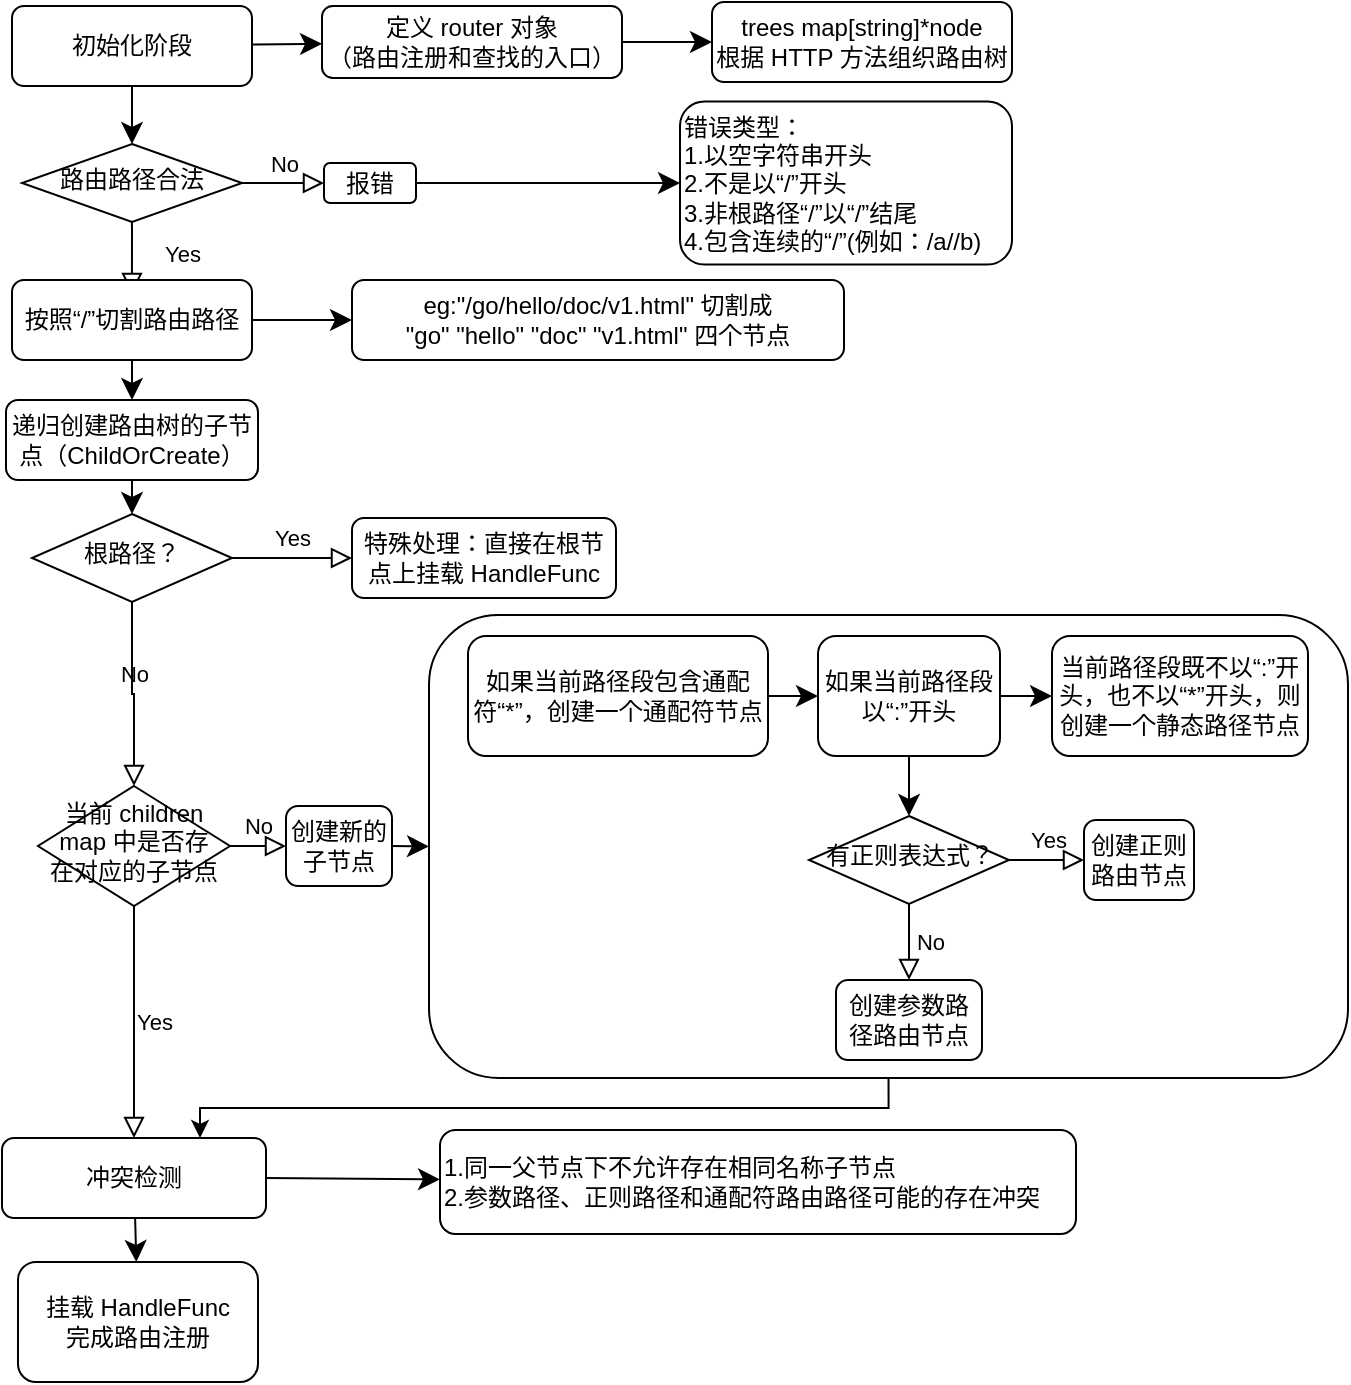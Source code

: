 <mxfile version="24.2.7" type="github">
  <diagram id="C5RBs43oDa-KdzZeNtuy" name="AddRoute">
    <mxGraphModel dx="2221" dy="1064" grid="0" gridSize="10" guides="1" tooltips="1" connect="1" arrows="1" fold="1" page="0" pageScale="1" pageWidth="827" pageHeight="1169" math="0" shadow="0">
      <root>
        <mxCell id="WIyWlLk6GJQsqaUBKTNV-0" />
        <mxCell id="WIyWlLk6GJQsqaUBKTNV-1" parent="WIyWlLk6GJQsqaUBKTNV-0" />
        <mxCell id="j9E833cZXk3YDUvR9N5T-67" value="" style="rounded=1;whiteSpace=wrap;html=1;" vertex="1" parent="WIyWlLk6GJQsqaUBKTNV-1">
          <mxGeometry x="-32.5" y="406.5" width="459.5" height="231.5" as="geometry" />
        </mxCell>
        <mxCell id="j9E833cZXk3YDUvR9N5T-1" value="" style="edgeStyle=none;curved=1;rounded=0;orthogonalLoop=1;jettySize=auto;html=1;fontSize=12;startSize=8;endSize=8;" edge="1" parent="WIyWlLk6GJQsqaUBKTNV-1" source="WIyWlLk6GJQsqaUBKTNV-3" target="j9E833cZXk3YDUvR9N5T-0">
          <mxGeometry relative="1" as="geometry" />
        </mxCell>
        <mxCell id="j9E833cZXk3YDUvR9N5T-7" style="edgeStyle=none;curved=1;rounded=0;orthogonalLoop=1;jettySize=auto;html=1;exitX=0.5;exitY=1;exitDx=0;exitDy=0;entryX=0.5;entryY=0;entryDx=0;entryDy=0;fontSize=12;startSize=8;endSize=8;" edge="1" parent="WIyWlLk6GJQsqaUBKTNV-1" source="WIyWlLk6GJQsqaUBKTNV-3" target="WIyWlLk6GJQsqaUBKTNV-6">
          <mxGeometry relative="1" as="geometry" />
        </mxCell>
        <mxCell id="WIyWlLk6GJQsqaUBKTNV-3" value="初始化阶段" style="rounded=1;whiteSpace=wrap;html=1;fontSize=12;glass=0;strokeWidth=1;shadow=0;" parent="WIyWlLk6GJQsqaUBKTNV-1" vertex="1">
          <mxGeometry x="-241" y="102" width="120" height="40" as="geometry" />
        </mxCell>
        <mxCell id="WIyWlLk6GJQsqaUBKTNV-4" value="Yes" style="rounded=0;html=1;jettySize=auto;orthogonalLoop=1;fontSize=11;endArrow=block;endFill=0;endSize=8;strokeWidth=1;shadow=0;labelBackgroundColor=none;edgeStyle=orthogonalEdgeStyle;" parent="WIyWlLk6GJQsqaUBKTNV-1" edge="1">
          <mxGeometry x="0.396" y="26" relative="1" as="geometry">
            <mxPoint x="-1" as="offset" />
            <mxPoint x="-181.46" y="180.5" as="sourcePoint" />
            <mxPoint x="-181.04" y="246" as="targetPoint" />
          </mxGeometry>
        </mxCell>
        <mxCell id="WIyWlLk6GJQsqaUBKTNV-5" value="No" style="edgeStyle=orthogonalEdgeStyle;rounded=0;html=1;jettySize=auto;orthogonalLoop=1;fontSize=11;endArrow=block;endFill=0;endSize=8;strokeWidth=1;shadow=0;labelBackgroundColor=none;" parent="WIyWlLk6GJQsqaUBKTNV-1" source="WIyWlLk6GJQsqaUBKTNV-6" target="WIyWlLk6GJQsqaUBKTNV-7" edge="1">
          <mxGeometry x="0.024" y="10" relative="1" as="geometry">
            <mxPoint as="offset" />
          </mxGeometry>
        </mxCell>
        <mxCell id="WIyWlLk6GJQsqaUBKTNV-6" value="路由路径合法" style="rhombus;whiteSpace=wrap;html=1;shadow=0;fontFamily=Helvetica;fontSize=12;align=center;strokeWidth=1;spacing=6;spacingTop=-4;" parent="WIyWlLk6GJQsqaUBKTNV-1" vertex="1">
          <mxGeometry x="-236" y="171" width="110" height="39" as="geometry" />
        </mxCell>
        <mxCell id="j9E833cZXk3YDUvR9N5T-5" value="" style="edgeStyle=none;curved=1;rounded=0;orthogonalLoop=1;jettySize=auto;html=1;fontSize=12;startSize=8;endSize=8;" edge="1" parent="WIyWlLk6GJQsqaUBKTNV-1" source="WIyWlLk6GJQsqaUBKTNV-7" target="j9E833cZXk3YDUvR9N5T-4">
          <mxGeometry relative="1" as="geometry" />
        </mxCell>
        <mxCell id="WIyWlLk6GJQsqaUBKTNV-7" value="报错" style="rounded=1;whiteSpace=wrap;html=1;fontSize=12;glass=0;strokeWidth=1;shadow=0;" parent="WIyWlLk6GJQsqaUBKTNV-1" vertex="1">
          <mxGeometry x="-85" y="180.5" width="46" height="20" as="geometry" />
        </mxCell>
        <mxCell id="WIyWlLk6GJQsqaUBKTNV-9" value="Yes" style="edgeStyle=orthogonalEdgeStyle;rounded=0;html=1;jettySize=auto;orthogonalLoop=1;fontSize=11;endArrow=block;endFill=0;endSize=8;strokeWidth=1;shadow=0;labelBackgroundColor=none;" parent="WIyWlLk6GJQsqaUBKTNV-1" source="WIyWlLk6GJQsqaUBKTNV-10" target="WIyWlLk6GJQsqaUBKTNV-12" edge="1">
          <mxGeometry y="10" relative="1" as="geometry">
            <mxPoint as="offset" />
          </mxGeometry>
        </mxCell>
        <mxCell id="WIyWlLk6GJQsqaUBKTNV-10" value="根路径？" style="rhombus;whiteSpace=wrap;html=1;shadow=0;fontFamily=Helvetica;fontSize=12;align=center;strokeWidth=1;spacing=6;spacingTop=-4;" parent="WIyWlLk6GJQsqaUBKTNV-1" vertex="1">
          <mxGeometry x="-231" y="356" width="100" height="44" as="geometry" />
        </mxCell>
        <mxCell id="WIyWlLk6GJQsqaUBKTNV-12" value="特殊处理：直接在根节点上挂载 HandleFunc&lt;span class=&quot;eusoft-eudic-chrome-extension-translate-content&quot;&gt;&lt;/span&gt;" style="rounded=1;whiteSpace=wrap;html=1;fontSize=12;glass=0;strokeWidth=1;shadow=0;" parent="WIyWlLk6GJQsqaUBKTNV-1" vertex="1">
          <mxGeometry x="-71" y="358" width="132" height="40" as="geometry" />
        </mxCell>
        <mxCell id="j9E833cZXk3YDUvR9N5T-3" value="" style="edgeStyle=none;curved=1;rounded=0;orthogonalLoop=1;jettySize=auto;html=1;fontSize=12;startSize=8;endSize=8;" edge="1" parent="WIyWlLk6GJQsqaUBKTNV-1" source="j9E833cZXk3YDUvR9N5T-0" target="j9E833cZXk3YDUvR9N5T-2">
          <mxGeometry relative="1" as="geometry" />
        </mxCell>
        <mxCell id="j9E833cZXk3YDUvR9N5T-0" value="定义 router 对象&lt;div&gt;（路由注册和查找的入口）&lt;/div&gt;" style="rounded=1;whiteSpace=wrap;html=1;fontSize=12;glass=0;strokeWidth=1;shadow=0;" vertex="1" parent="WIyWlLk6GJQsqaUBKTNV-1">
          <mxGeometry x="-86" y="102" width="150" height="36" as="geometry" />
        </mxCell>
        <mxCell id="j9E833cZXk3YDUvR9N5T-2" value="&lt;div&gt;&lt;span style=&quot;white-space: normal;&quot;&gt;trees map[string]*node&lt;/span&gt;&lt;/div&gt;&lt;div&gt;根据 HTTP 方法组织路由树&lt;/div&gt;" style="whiteSpace=wrap;html=1;rounded=1;glass=0;strokeWidth=1;shadow=0;" vertex="1" parent="WIyWlLk6GJQsqaUBKTNV-1">
          <mxGeometry x="109" y="100" width="150" height="40" as="geometry" />
        </mxCell>
        <mxCell id="j9E833cZXk3YDUvR9N5T-4" value="错误类型：&lt;div&gt;1.以空字符串开头&lt;/div&gt;&lt;div data-eusoft-did-translate-attribute-en=&quot;1&quot;&gt;2.不是以“/”开头&lt;span class=&quot;eusoft-eudic-chrome-extension-translate-content&quot;&gt;&lt;/span&gt;&lt;/div&gt;&lt;div data-eusoft-did-translate-attribute-en=&quot;1&quot;&gt;3.非根路径“/”以“/”结尾&lt;span class=&quot;eusoft-eudic-chrome-extension-translate-content&quot;&gt;&lt;/span&gt;&lt;/div&gt;&lt;div data-eusoft-did-translate-attribute-en=&quot;1&quot;&gt;4.包含连续的“/”(例如：/a//b)&lt;/div&gt;" style="whiteSpace=wrap;html=1;rounded=1;glass=0;strokeWidth=1;shadow=0;align=left;" vertex="1" parent="WIyWlLk6GJQsqaUBKTNV-1">
          <mxGeometry x="93" y="149.75" width="166" height="81.5" as="geometry" />
        </mxCell>
        <mxCell id="j9E833cZXk3YDUvR9N5T-14" value="" style="edgeStyle=none;curved=1;rounded=0;orthogonalLoop=1;jettySize=auto;html=1;fontSize=12;startSize=8;endSize=8;" edge="1" parent="WIyWlLk6GJQsqaUBKTNV-1" source="j9E833cZXk3YDUvR9N5T-10" target="j9E833cZXk3YDUvR9N5T-13">
          <mxGeometry relative="1" as="geometry" />
        </mxCell>
        <mxCell id="j9E833cZXk3YDUvR9N5T-21" value="" style="edgeStyle=none;curved=1;rounded=0;orthogonalLoop=1;jettySize=auto;html=1;fontSize=12;startSize=8;endSize=8;" edge="1" parent="WIyWlLk6GJQsqaUBKTNV-1" source="j9E833cZXk3YDUvR9N5T-10" target="j9E833cZXk3YDUvR9N5T-20">
          <mxGeometry relative="1" as="geometry" />
        </mxCell>
        <mxCell id="j9E833cZXk3YDUvR9N5T-10" value="按照“/”切割路由路径" style="rounded=1;whiteSpace=wrap;html=1;fontSize=12;glass=0;strokeWidth=1;shadow=0;" vertex="1" parent="WIyWlLk6GJQsqaUBKTNV-1">
          <mxGeometry x="-241" y="239" width="120" height="40" as="geometry" />
        </mxCell>
        <mxCell id="j9E833cZXk3YDUvR9N5T-13" value="eg:&quot;/go/hello/doc/v1.html&quot; 切割成&lt;div&gt;&quot;go&quot; &quot;hello&quot; &quot;doc&quot; &quot;v1.html&quot; 四个节点&lt;/div&gt;" style="whiteSpace=wrap;html=1;rounded=1;glass=0;strokeWidth=1;shadow=0;" vertex="1" parent="WIyWlLk6GJQsqaUBKTNV-1">
          <mxGeometry x="-71" y="239" width="246" height="40" as="geometry" />
        </mxCell>
        <mxCell id="j9E833cZXk3YDUvR9N5T-30" style="edgeStyle=none;curved=1;rounded=0;orthogonalLoop=1;jettySize=auto;html=1;exitX=0.5;exitY=1;exitDx=0;exitDy=0;entryX=0.5;entryY=0;entryDx=0;entryDy=0;fontSize=12;startSize=8;endSize=8;" edge="1" parent="WIyWlLk6GJQsqaUBKTNV-1" source="j9E833cZXk3YDUvR9N5T-20" target="WIyWlLk6GJQsqaUBKTNV-10">
          <mxGeometry relative="1" as="geometry" />
        </mxCell>
        <mxCell id="j9E833cZXk3YDUvR9N5T-20" value="递归创建路由树的子节点（ChildOrCreate）" style="whiteSpace=wrap;html=1;rounded=1;glass=0;strokeWidth=1;shadow=0;" vertex="1" parent="WIyWlLk6GJQsqaUBKTNV-1">
          <mxGeometry x="-244" y="299" width="126" height="40" as="geometry" />
        </mxCell>
        <mxCell id="j9E833cZXk3YDUvR9N5T-34" value="当前 children map 中是否存在对应的子节点" style="rhombus;whiteSpace=wrap;html=1;shadow=0;fontFamily=Helvetica;fontSize=12;align=center;strokeWidth=1;spacing=6;spacingTop=-4;" vertex="1" parent="WIyWlLk6GJQsqaUBKTNV-1">
          <mxGeometry x="-228" y="492" width="96" height="60" as="geometry" />
        </mxCell>
        <mxCell id="j9E833cZXk3YDUvR9N5T-40" value="Yes" style="edgeStyle=orthogonalEdgeStyle;rounded=0;html=1;jettySize=auto;orthogonalLoop=1;fontSize=11;endArrow=block;endFill=0;endSize=8;strokeWidth=1;shadow=0;labelBackgroundColor=none;exitX=0.5;exitY=1;exitDx=0;exitDy=0;entryX=0.5;entryY=0;entryDx=0;entryDy=0;" edge="1" parent="WIyWlLk6GJQsqaUBKTNV-1" source="j9E833cZXk3YDUvR9N5T-34" target="j9E833cZXk3YDUvR9N5T-41">
          <mxGeometry y="10" relative="1" as="geometry">
            <mxPoint as="offset" />
            <mxPoint x="-132" y="440" as="sourcePoint" />
            <mxPoint x="-5" y="390" as="targetPoint" />
          </mxGeometry>
        </mxCell>
        <mxCell id="j9E833cZXk3YDUvR9N5T-76" value="" style="edgeStyle=none;curved=1;rounded=0;orthogonalLoop=1;jettySize=auto;html=1;fontSize=12;startSize=8;endSize=8;exitX=1;exitY=0.5;exitDx=0;exitDy=0;" edge="1" parent="WIyWlLk6GJQsqaUBKTNV-1" source="j9E833cZXk3YDUvR9N5T-41" target="j9E833cZXk3YDUvR9N5T-75">
          <mxGeometry relative="1" as="geometry" />
        </mxCell>
        <mxCell id="j9E833cZXk3YDUvR9N5T-79" value="" style="edgeStyle=none;curved=1;rounded=0;orthogonalLoop=1;jettySize=auto;html=1;fontSize=12;startSize=8;endSize=8;" edge="1" parent="WIyWlLk6GJQsqaUBKTNV-1" source="j9E833cZXk3YDUvR9N5T-41" target="j9E833cZXk3YDUvR9N5T-78">
          <mxGeometry relative="1" as="geometry" />
        </mxCell>
        <mxCell id="j9E833cZXk3YDUvR9N5T-41" value="冲突检测&lt;span class=&quot;eusoft-eudic-chrome-extension-translate-content&quot;&gt;&lt;/span&gt;" style="rounded=1;whiteSpace=wrap;html=1;fontSize=12;glass=0;strokeWidth=1;shadow=0;" vertex="1" parent="WIyWlLk6GJQsqaUBKTNV-1">
          <mxGeometry x="-246" y="668" width="132" height="40" as="geometry" />
        </mxCell>
        <mxCell id="j9E833cZXk3YDUvR9N5T-45" value="" style="edgeStyle=none;curved=1;rounded=0;orthogonalLoop=1;jettySize=auto;html=1;fontSize=12;startSize=8;endSize=8;entryX=0;entryY=0.5;entryDx=0;entryDy=0;exitX=1;exitY=0.5;exitDx=0;exitDy=0;" edge="1" parent="WIyWlLk6GJQsqaUBKTNV-1" source="j9E833cZXk3YDUvR9N5T-42" target="j9E833cZXk3YDUvR9N5T-67">
          <mxGeometry relative="1" as="geometry" />
        </mxCell>
        <mxCell id="j9E833cZXk3YDUvR9N5T-42" value="创建新的子节点&lt;span class=&quot;eusoft-eudic-chrome-extension-translate-content&quot;&gt;&lt;/span&gt;" style="rounded=1;whiteSpace=wrap;html=1;fontSize=12;glass=0;strokeWidth=1;shadow=0;" vertex="1" parent="WIyWlLk6GJQsqaUBKTNV-1">
          <mxGeometry x="-104" y="502" width="53" height="40" as="geometry" />
        </mxCell>
        <mxCell id="j9E833cZXk3YDUvR9N5T-43" value="No" style="edgeStyle=orthogonalEdgeStyle;rounded=0;html=1;jettySize=auto;orthogonalLoop=1;fontSize=11;endArrow=block;endFill=0;endSize=8;strokeWidth=1;shadow=0;labelBackgroundColor=none;exitX=1;exitY=0.5;exitDx=0;exitDy=0;entryX=0;entryY=0.5;entryDx=0;entryDy=0;" edge="1" parent="WIyWlLk6GJQsqaUBKTNV-1" source="j9E833cZXk3YDUvR9N5T-34" target="j9E833cZXk3YDUvR9N5T-42">
          <mxGeometry y="10" relative="1" as="geometry">
            <mxPoint as="offset" />
            <mxPoint x="-146" y="522" as="sourcePoint" />
            <mxPoint x="-76" y="522" as="targetPoint" />
          </mxGeometry>
        </mxCell>
        <mxCell id="j9E833cZXk3YDUvR9N5T-47" value="" style="edgeStyle=none;curved=1;rounded=0;orthogonalLoop=1;jettySize=auto;html=1;fontSize=12;startSize=8;endSize=8;exitX=1;exitY=0.5;exitDx=0;exitDy=0;" edge="1" parent="WIyWlLk6GJQsqaUBKTNV-1" source="j9E833cZXk3YDUvR9N5T-44" target="j9E833cZXk3YDUvR9N5T-46">
          <mxGeometry relative="1" as="geometry">
            <mxPoint x="128" y="443" as="sourcePoint" />
          </mxGeometry>
        </mxCell>
        <mxCell id="j9E833cZXk3YDUvR9N5T-44" value="如果当前路径段包含通配符“*”，创建一个通配符节点" style="whiteSpace=wrap;html=1;rounded=1;glass=0;strokeWidth=1;shadow=0;" vertex="1" parent="WIyWlLk6GJQsqaUBKTNV-1">
          <mxGeometry x="-13" y="417" width="150" height="60" as="geometry" />
        </mxCell>
        <mxCell id="j9E833cZXk3YDUvR9N5T-54" style="edgeStyle=none;curved=1;rounded=0;orthogonalLoop=1;jettySize=auto;html=1;entryX=0.5;entryY=0;entryDx=0;entryDy=0;fontSize=12;startSize=8;endSize=8;" edge="1" parent="WIyWlLk6GJQsqaUBKTNV-1" source="j9E833cZXk3YDUvR9N5T-46" target="j9E833cZXk3YDUvR9N5T-48">
          <mxGeometry relative="1" as="geometry" />
        </mxCell>
        <mxCell id="j9E833cZXk3YDUvR9N5T-62" style="edgeStyle=none;curved=1;rounded=0;orthogonalLoop=1;jettySize=auto;html=1;exitX=1;exitY=0.5;exitDx=0;exitDy=0;entryX=0;entryY=0.5;entryDx=0;entryDy=0;fontSize=12;startSize=8;endSize=8;" edge="1" parent="WIyWlLk6GJQsqaUBKTNV-1" source="j9E833cZXk3YDUvR9N5T-46" target="j9E833cZXk3YDUvR9N5T-61">
          <mxGeometry relative="1" as="geometry" />
        </mxCell>
        <mxCell id="j9E833cZXk3YDUvR9N5T-46" value="如果当前路径段以“:”开头" style="whiteSpace=wrap;html=1;rounded=1;glass=0;strokeWidth=1;shadow=0;" vertex="1" parent="WIyWlLk6GJQsqaUBKTNV-1">
          <mxGeometry x="162" y="417" width="91" height="60" as="geometry" />
        </mxCell>
        <mxCell id="j9E833cZXk3YDUvR9N5T-48" value="有正则表达式？" style="rhombus;whiteSpace=wrap;html=1;shadow=0;fontFamily=Helvetica;fontSize=12;align=center;strokeWidth=1;spacing=6;spacingTop=-4;" vertex="1" parent="WIyWlLk6GJQsqaUBKTNV-1">
          <mxGeometry x="157.5" y="507" width="100" height="44" as="geometry" />
        </mxCell>
        <mxCell id="j9E833cZXk3YDUvR9N5T-55" value="Yes" style="edgeStyle=orthogonalEdgeStyle;rounded=0;html=1;jettySize=auto;orthogonalLoop=1;fontSize=11;endArrow=block;endFill=0;endSize=8;strokeWidth=1;shadow=0;labelBackgroundColor=none;exitX=1;exitY=0.5;exitDx=0;exitDy=0;entryX=0;entryY=0.5;entryDx=0;entryDy=0;" edge="1" parent="WIyWlLk6GJQsqaUBKTNV-1" target="j9E833cZXk3YDUvR9N5T-56" source="j9E833cZXk3YDUvR9N5T-48">
          <mxGeometry y="10" relative="1" as="geometry">
            <mxPoint as="offset" />
            <mxPoint x="271" y="523" as="sourcePoint" />
            <mxPoint x="326" y="525" as="targetPoint" />
          </mxGeometry>
        </mxCell>
        <mxCell id="j9E833cZXk3YDUvR9N5T-56" value="创建正则路由节点&lt;span class=&quot;eusoft-eudic-chrome-extension-translate-content&quot;&gt;&lt;/span&gt;" style="rounded=1;whiteSpace=wrap;html=1;fontSize=12;glass=0;strokeWidth=1;shadow=0;" vertex="1" parent="WIyWlLk6GJQsqaUBKTNV-1">
          <mxGeometry x="295" y="509" width="55" height="40" as="geometry" />
        </mxCell>
        <mxCell id="j9E833cZXk3YDUvR9N5T-59" value="No" style="edgeStyle=orthogonalEdgeStyle;rounded=0;html=1;jettySize=auto;orthogonalLoop=1;fontSize=11;endArrow=block;endFill=0;endSize=8;strokeWidth=1;shadow=0;labelBackgroundColor=none;exitX=0.5;exitY=1;exitDx=0;exitDy=0;entryX=0.5;entryY=0;entryDx=0;entryDy=0;" edge="1" parent="WIyWlLk6GJQsqaUBKTNV-1" source="j9E833cZXk3YDUvR9N5T-48" target="j9E833cZXk3YDUvR9N5T-60">
          <mxGeometry y="10" relative="1" as="geometry">
            <mxPoint as="offset" />
            <mxPoint x="146.5" y="547.0" as="sourcePoint" />
            <mxPoint x="130" y="585" as="targetPoint" />
            <Array as="points">
              <mxPoint x="208" y="573" />
              <mxPoint x="208" y="573" />
            </Array>
          </mxGeometry>
        </mxCell>
        <mxCell id="j9E833cZXk3YDUvR9N5T-60" value="创建参数路径路由节点&lt;span class=&quot;eusoft-eudic-chrome-extension-translate-content&quot;&gt;&lt;/span&gt;" style="rounded=1;whiteSpace=wrap;html=1;fontSize=12;glass=0;strokeWidth=1;shadow=0;" vertex="1" parent="WIyWlLk6GJQsqaUBKTNV-1">
          <mxGeometry x="171" y="589" width="73" height="40" as="geometry" />
        </mxCell>
        <mxCell id="j9E833cZXk3YDUvR9N5T-61" value="当前路径段既不以“:”开头，也不以“*”开头，则创建一个静态路径节点" style="whiteSpace=wrap;html=1;rounded=1;glass=0;strokeWidth=1;shadow=0;" vertex="1" parent="WIyWlLk6GJQsqaUBKTNV-1">
          <mxGeometry x="279" y="417" width="128" height="60" as="geometry" />
        </mxCell>
        <mxCell id="j9E833cZXk3YDUvR9N5T-68" value="No" style="edgeStyle=orthogonalEdgeStyle;rounded=0;html=1;jettySize=auto;orthogonalLoop=1;fontSize=11;endArrow=block;endFill=0;endSize=8;strokeWidth=1;shadow=0;labelBackgroundColor=none;exitX=0.5;exitY=1;exitDx=0;exitDy=0;" edge="1" parent="WIyWlLk6GJQsqaUBKTNV-1" source="WIyWlLk6GJQsqaUBKTNV-10" target="j9E833cZXk3YDUvR9N5T-34">
          <mxGeometry y="10" relative="1" as="geometry">
            <mxPoint as="offset" />
            <mxPoint x="-125" y="548" as="sourcePoint" />
            <mxPoint x="-97" y="548" as="targetPoint" />
          </mxGeometry>
        </mxCell>
        <mxCell id="j9E833cZXk3YDUvR9N5T-74" value="" style="edgeStyle=orthogonalEdgeStyle;endArrow=classic;html=1;rounded=0;fontSize=12;movable=1;resizable=1;rotatable=1;deletable=1;editable=1;locked=0;connectable=1;entryX=0.75;entryY=0;entryDx=0;entryDy=0;exitX=0.5;exitY=1;exitDx=0;exitDy=0;" edge="1" parent="WIyWlLk6GJQsqaUBKTNV-1" source="j9E833cZXk3YDUvR9N5T-67" target="j9E833cZXk3YDUvR9N5T-41">
          <mxGeometry width="50" height="50" relative="1" as="geometry">
            <mxPoint x="37" y="730" as="sourcePoint" />
            <mxPoint x="87" y="680" as="targetPoint" />
          </mxGeometry>
        </mxCell>
        <mxCell id="j9E833cZXk3YDUvR9N5T-75" value="1.同一父节点下不允许存在相同名称子节点&lt;div&gt;2.参数路径、正则路径和通配符路由路径可能的存在冲突&lt;/div&gt;" style="whiteSpace=wrap;html=1;rounded=1;glass=0;strokeWidth=1;shadow=0;align=left;" vertex="1" parent="WIyWlLk6GJQsqaUBKTNV-1">
          <mxGeometry x="-27" y="664" width="318" height="52" as="geometry" />
        </mxCell>
        <mxCell id="j9E833cZXk3YDUvR9N5T-78" value="挂载 HandleFunc&lt;div&gt;完成路由注册&lt;/div&gt;" style="whiteSpace=wrap;html=1;rounded=1;glass=0;strokeWidth=1;shadow=0;" vertex="1" parent="WIyWlLk6GJQsqaUBKTNV-1">
          <mxGeometry x="-238" y="730" width="120" height="60" as="geometry" />
        </mxCell>
      </root>
    </mxGraphModel>
  </diagram>
</mxfile>
